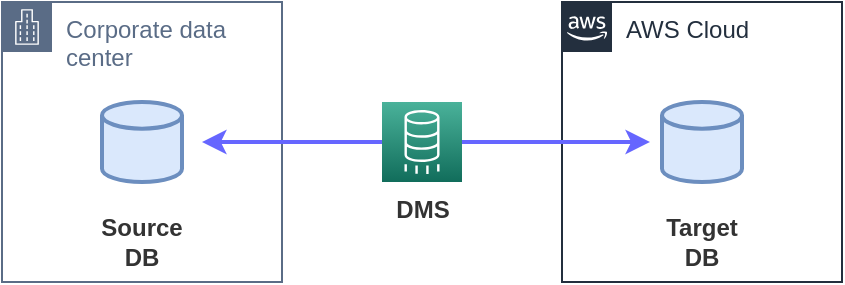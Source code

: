 <mxfile version="12.4.8" type="device"><diagram id="nN9SRUDX38kKDyXsFk_i" name="Relational DB migration"><mxGraphModel dx="946" dy="1395" grid="1" gridSize="10" guides="1" tooltips="1" connect="1" arrows="1" fold="1" page="1" pageScale="1" pageWidth="1100" pageHeight="850" math="0" shadow="0"><root><mxCell id="0"/><mxCell id="1" parent="0"/><mxCell id="V6DS3jSwJOKfZx6lTtJ8-5" value="AWS Cloud" style="points=[[0,0],[0.25,0],[0.5,0],[0.75,0],[1,0],[1,0.25],[1,0.5],[1,0.75],[1,1],[0.75,1],[0.5,1],[0.25,1],[0,1],[0,0.75],[0,0.5],[0,0.25]];outlineConnect=0;gradientColor=none;html=1;whiteSpace=wrap;fontSize=12;fontStyle=0;shape=mxgraph.aws4.group;grIcon=mxgraph.aws4.group_aws_cloud_alt;strokeColor=#232F3E;fillColor=none;verticalAlign=top;align=left;spacingLeft=30;fontColor=#232F3E;dashed=0;" vertex="1" parent="1"><mxGeometry x="400" y="-640" width="140" height="140" as="geometry"/></mxCell><mxCell id="V6DS3jSwJOKfZx6lTtJ8-1" value="Corporate data center" style="points=[[0,0],[0.25,0],[0.5,0],[0.75,0],[1,0],[1,0.25],[1,0.5],[1,0.75],[1,1],[0.75,1],[0.5,1],[0.25,1],[0,1],[0,0.75],[0,0.5],[0,0.25]];outlineConnect=0;gradientColor=none;html=1;whiteSpace=wrap;fontSize=12;fontStyle=0;shape=mxgraph.aws4.group;grIcon=mxgraph.aws4.group_corporate_data_center;strokeColor=#5A6C86;fillColor=none;verticalAlign=top;align=left;spacingLeft=30;fontColor=#5A6C86;dashed=0;" vertex="1" parent="1"><mxGeometry x="120" y="-640" width="140" height="140" as="geometry"/></mxCell><mxCell id="V6DS3jSwJOKfZx6lTtJ8-2" value="" style="strokeWidth=2;html=1;shape=mxgraph.flowchart.database;whiteSpace=wrap;fillColor=#dae8fc;strokeColor=#6c8ebf;" vertex="1" parent="1"><mxGeometry x="170" y="-590" width="40" height="40" as="geometry"/></mxCell><mxCell id="V6DS3jSwJOKfZx6lTtJ8-8" style="edgeStyle=orthogonalEdgeStyle;rounded=0;orthogonalLoop=1;jettySize=auto;html=1;startArrow=classic;startFill=1;sourcePerimeterSpacing=6;targetPerimeterSpacing=6;strokeColor=#6666ff;strokeWidth=2;" edge="1" parent="1" source="V6DS3jSwJOKfZx6lTtJ8-3"><mxGeometry relative="1" as="geometry"><mxPoint x="220" y="-570" as="targetPoint"/></mxGeometry></mxCell><mxCell id="V6DS3jSwJOKfZx6lTtJ8-3" value="" style="strokeWidth=2;html=1;shape=mxgraph.flowchart.database;whiteSpace=wrap;fillColor=#dae8fc;strokeColor=#6c8ebf;" vertex="1" parent="1"><mxGeometry x="450" y="-590" width="40" height="40" as="geometry"/></mxCell><mxCell id="V6DS3jSwJOKfZx6lTtJ8-4" value="DMS" style="outlineConnect=0;fontColor=#333333;gradientColor=#4AB29A;gradientDirection=north;fillColor=#116D5B;strokeColor=#ffffff;dashed=0;verticalLabelPosition=bottom;verticalAlign=top;align=center;html=1;fontSize=12;fontStyle=1;aspect=fixed;shape=mxgraph.aws4.resourceIcon;resIcon=mxgraph.aws4.database_migration_service;" vertex="1" parent="1"><mxGeometry x="310" y="-590" width="40" height="40" as="geometry"/></mxCell><mxCell id="V6DS3jSwJOKfZx6lTtJ8-10" value="Source&lt;br&gt;DB" style="text;html=1;strokeColor=none;fillColor=none;align=center;verticalAlign=middle;whiteSpace=wrap;rounded=0;fontStyle=1;fontColor=#333333;" vertex="1" parent="1"><mxGeometry x="120" y="-540" width="140" height="40" as="geometry"/></mxCell><mxCell id="V6DS3jSwJOKfZx6lTtJ8-11" value="Target&lt;br&gt;DB" style="text;html=1;strokeColor=none;fillColor=none;align=center;verticalAlign=middle;whiteSpace=wrap;rounded=0;fontStyle=1;fontColor=#333333;" vertex="1" parent="1"><mxGeometry x="400" y="-540" width="140" height="40" as="geometry"/></mxCell></root></mxGraphModel></diagram></mxfile>